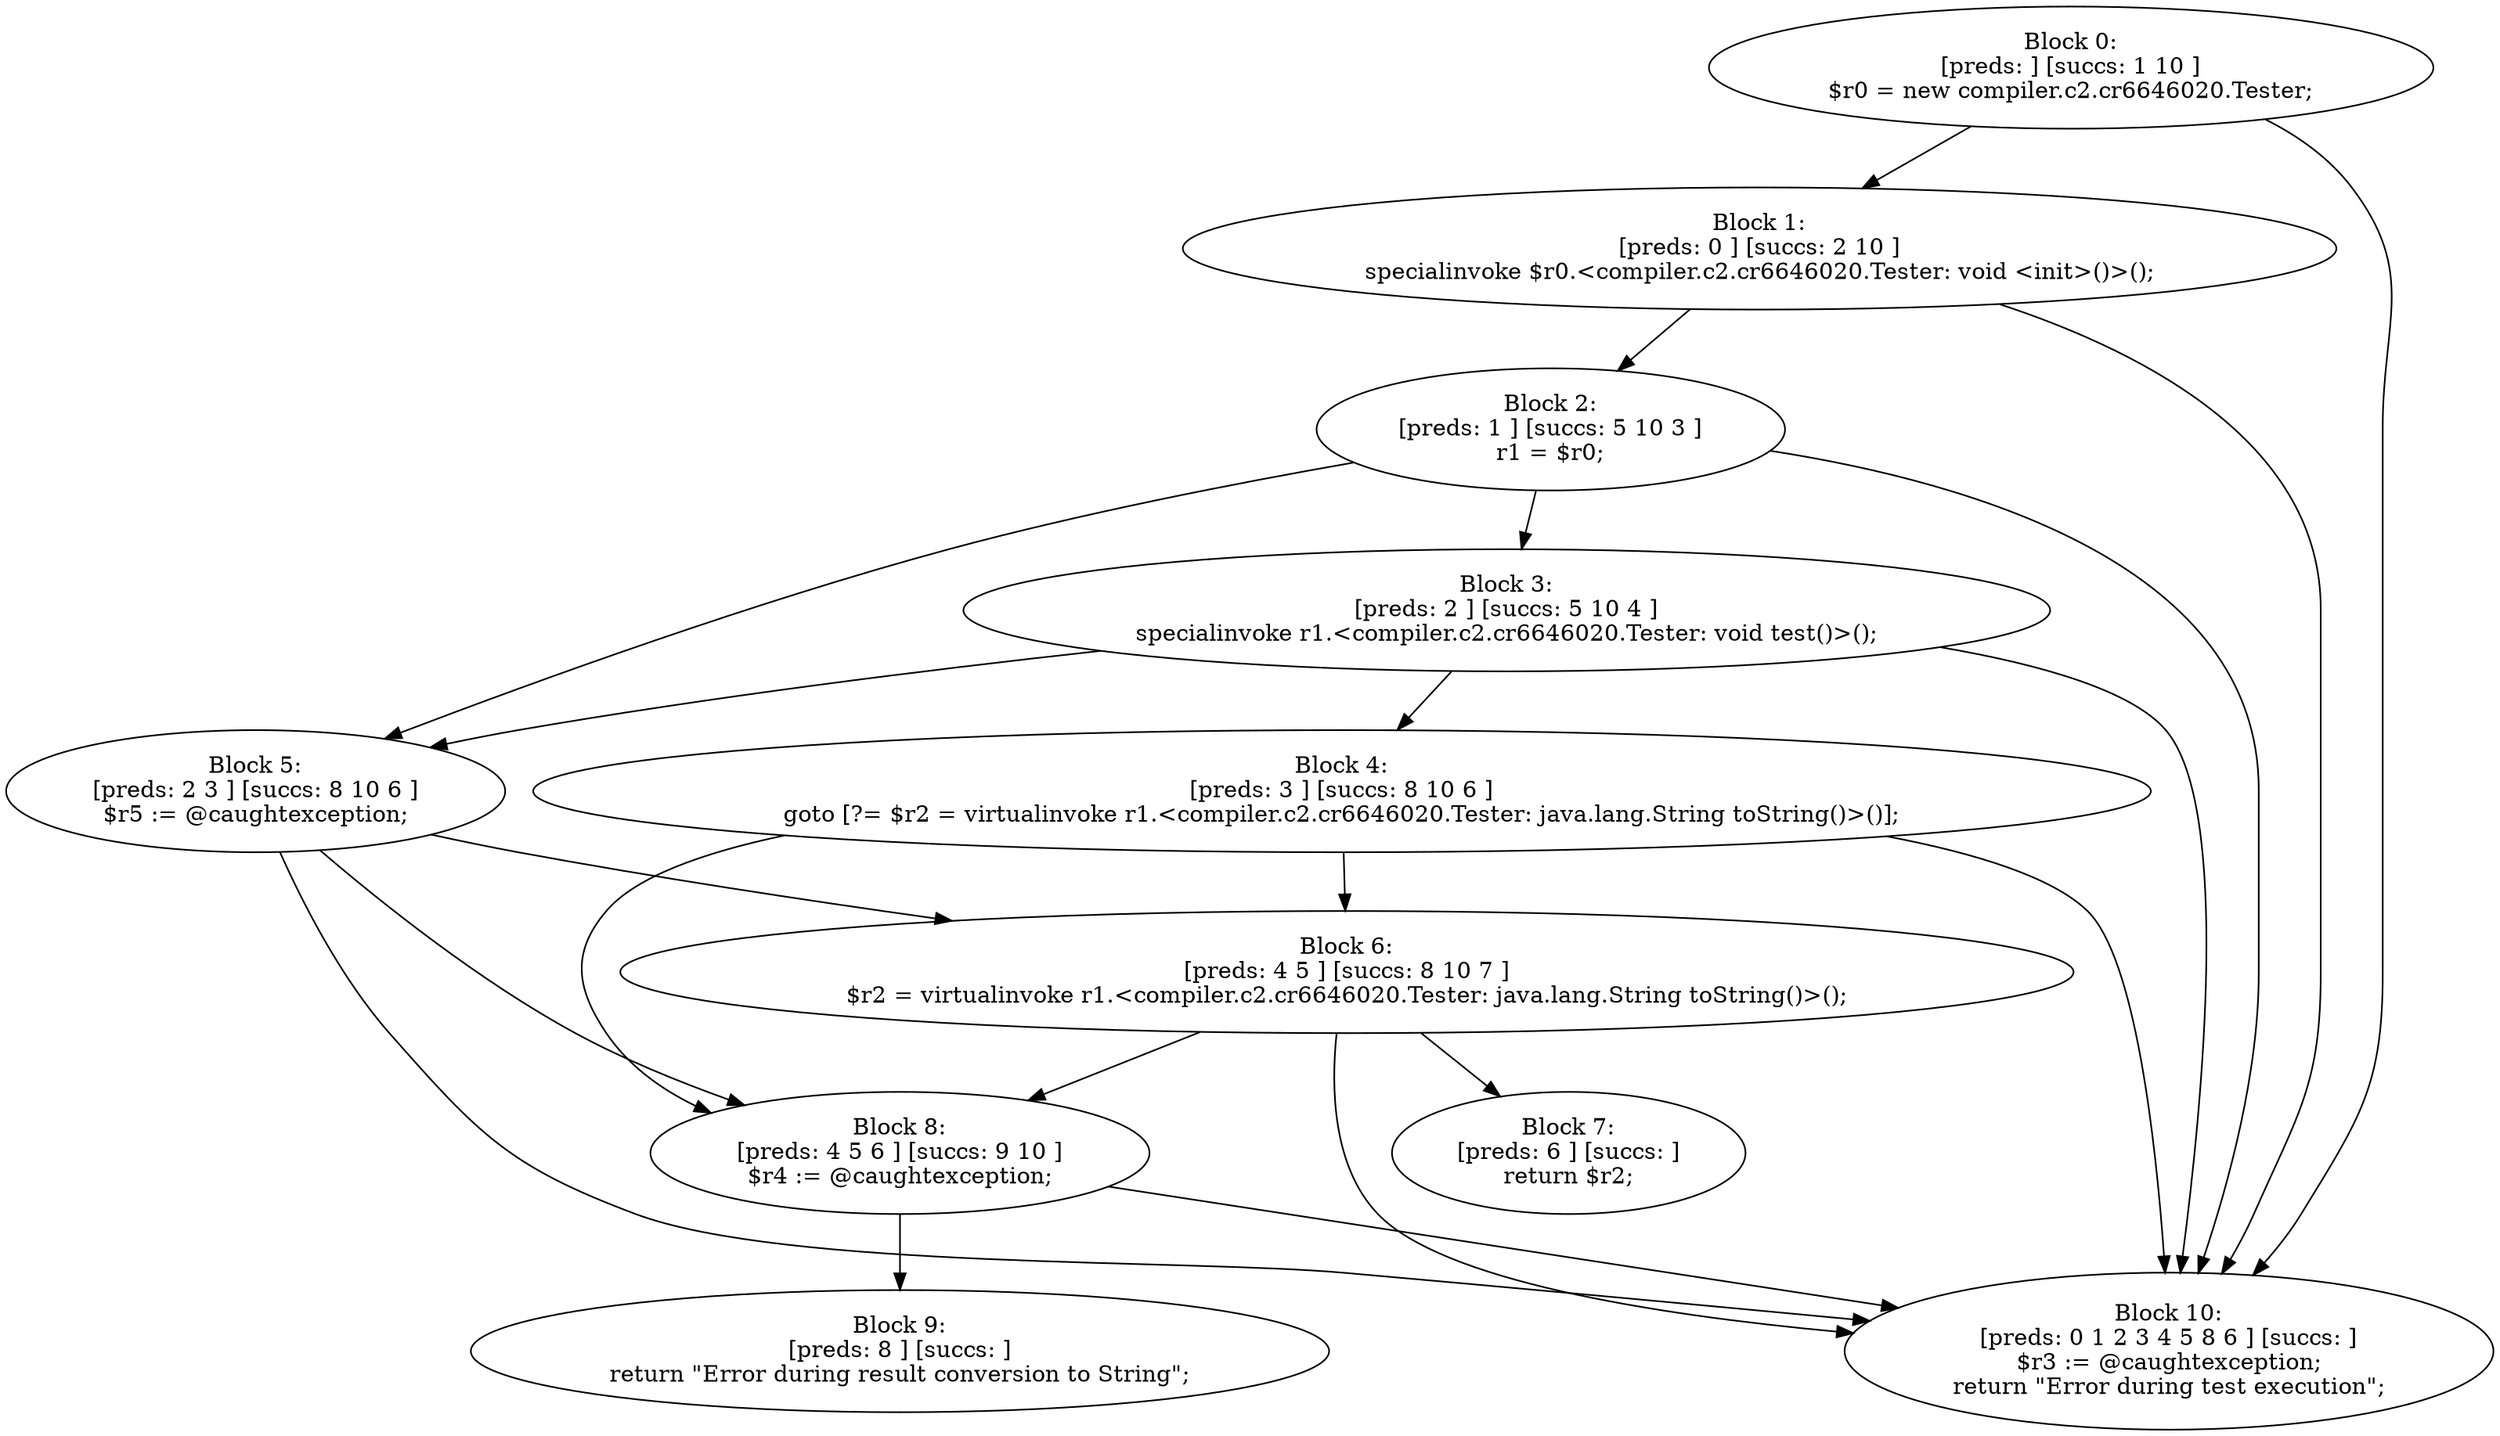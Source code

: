 digraph "unitGraph" {
    "Block 0:
[preds: ] [succs: 1 10 ]
$r0 = new compiler.c2.cr6646020.Tester;
"
    "Block 1:
[preds: 0 ] [succs: 2 10 ]
specialinvoke $r0.<compiler.c2.cr6646020.Tester: void <init>()>();
"
    "Block 2:
[preds: 1 ] [succs: 5 10 3 ]
r1 = $r0;
"
    "Block 3:
[preds: 2 ] [succs: 5 10 4 ]
specialinvoke r1.<compiler.c2.cr6646020.Tester: void test()>();
"
    "Block 4:
[preds: 3 ] [succs: 8 10 6 ]
goto [?= $r2 = virtualinvoke r1.<compiler.c2.cr6646020.Tester: java.lang.String toString()>()];
"
    "Block 5:
[preds: 2 3 ] [succs: 8 10 6 ]
$r5 := @caughtexception;
"
    "Block 6:
[preds: 4 5 ] [succs: 8 10 7 ]
$r2 = virtualinvoke r1.<compiler.c2.cr6646020.Tester: java.lang.String toString()>();
"
    "Block 7:
[preds: 6 ] [succs: ]
return $r2;
"
    "Block 8:
[preds: 4 5 6 ] [succs: 9 10 ]
$r4 := @caughtexception;
"
    "Block 9:
[preds: 8 ] [succs: ]
return \"Error during result conversion to String\";
"
    "Block 10:
[preds: 0 1 2 3 4 5 8 6 ] [succs: ]
$r3 := @caughtexception;
return \"Error during test execution\";
"
    "Block 0:
[preds: ] [succs: 1 10 ]
$r0 = new compiler.c2.cr6646020.Tester;
"->"Block 1:
[preds: 0 ] [succs: 2 10 ]
specialinvoke $r0.<compiler.c2.cr6646020.Tester: void <init>()>();
";
    "Block 0:
[preds: ] [succs: 1 10 ]
$r0 = new compiler.c2.cr6646020.Tester;
"->"Block 10:
[preds: 0 1 2 3 4 5 8 6 ] [succs: ]
$r3 := @caughtexception;
return \"Error during test execution\";
";
    "Block 1:
[preds: 0 ] [succs: 2 10 ]
specialinvoke $r0.<compiler.c2.cr6646020.Tester: void <init>()>();
"->"Block 2:
[preds: 1 ] [succs: 5 10 3 ]
r1 = $r0;
";
    "Block 1:
[preds: 0 ] [succs: 2 10 ]
specialinvoke $r0.<compiler.c2.cr6646020.Tester: void <init>()>();
"->"Block 10:
[preds: 0 1 2 3 4 5 8 6 ] [succs: ]
$r3 := @caughtexception;
return \"Error during test execution\";
";
    "Block 2:
[preds: 1 ] [succs: 5 10 3 ]
r1 = $r0;
"->"Block 5:
[preds: 2 3 ] [succs: 8 10 6 ]
$r5 := @caughtexception;
";
    "Block 2:
[preds: 1 ] [succs: 5 10 3 ]
r1 = $r0;
"->"Block 10:
[preds: 0 1 2 3 4 5 8 6 ] [succs: ]
$r3 := @caughtexception;
return \"Error during test execution\";
";
    "Block 2:
[preds: 1 ] [succs: 5 10 3 ]
r1 = $r0;
"->"Block 3:
[preds: 2 ] [succs: 5 10 4 ]
specialinvoke r1.<compiler.c2.cr6646020.Tester: void test()>();
";
    "Block 3:
[preds: 2 ] [succs: 5 10 4 ]
specialinvoke r1.<compiler.c2.cr6646020.Tester: void test()>();
"->"Block 5:
[preds: 2 3 ] [succs: 8 10 6 ]
$r5 := @caughtexception;
";
    "Block 3:
[preds: 2 ] [succs: 5 10 4 ]
specialinvoke r1.<compiler.c2.cr6646020.Tester: void test()>();
"->"Block 10:
[preds: 0 1 2 3 4 5 8 6 ] [succs: ]
$r3 := @caughtexception;
return \"Error during test execution\";
";
    "Block 3:
[preds: 2 ] [succs: 5 10 4 ]
specialinvoke r1.<compiler.c2.cr6646020.Tester: void test()>();
"->"Block 4:
[preds: 3 ] [succs: 8 10 6 ]
goto [?= $r2 = virtualinvoke r1.<compiler.c2.cr6646020.Tester: java.lang.String toString()>()];
";
    "Block 4:
[preds: 3 ] [succs: 8 10 6 ]
goto [?= $r2 = virtualinvoke r1.<compiler.c2.cr6646020.Tester: java.lang.String toString()>()];
"->"Block 8:
[preds: 4 5 6 ] [succs: 9 10 ]
$r4 := @caughtexception;
";
    "Block 4:
[preds: 3 ] [succs: 8 10 6 ]
goto [?= $r2 = virtualinvoke r1.<compiler.c2.cr6646020.Tester: java.lang.String toString()>()];
"->"Block 10:
[preds: 0 1 2 3 4 5 8 6 ] [succs: ]
$r3 := @caughtexception;
return \"Error during test execution\";
";
    "Block 4:
[preds: 3 ] [succs: 8 10 6 ]
goto [?= $r2 = virtualinvoke r1.<compiler.c2.cr6646020.Tester: java.lang.String toString()>()];
"->"Block 6:
[preds: 4 5 ] [succs: 8 10 7 ]
$r2 = virtualinvoke r1.<compiler.c2.cr6646020.Tester: java.lang.String toString()>();
";
    "Block 5:
[preds: 2 3 ] [succs: 8 10 6 ]
$r5 := @caughtexception;
"->"Block 8:
[preds: 4 5 6 ] [succs: 9 10 ]
$r4 := @caughtexception;
";
    "Block 5:
[preds: 2 3 ] [succs: 8 10 6 ]
$r5 := @caughtexception;
"->"Block 10:
[preds: 0 1 2 3 4 5 8 6 ] [succs: ]
$r3 := @caughtexception;
return \"Error during test execution\";
";
    "Block 5:
[preds: 2 3 ] [succs: 8 10 6 ]
$r5 := @caughtexception;
"->"Block 6:
[preds: 4 5 ] [succs: 8 10 7 ]
$r2 = virtualinvoke r1.<compiler.c2.cr6646020.Tester: java.lang.String toString()>();
";
    "Block 6:
[preds: 4 5 ] [succs: 8 10 7 ]
$r2 = virtualinvoke r1.<compiler.c2.cr6646020.Tester: java.lang.String toString()>();
"->"Block 8:
[preds: 4 5 6 ] [succs: 9 10 ]
$r4 := @caughtexception;
";
    "Block 6:
[preds: 4 5 ] [succs: 8 10 7 ]
$r2 = virtualinvoke r1.<compiler.c2.cr6646020.Tester: java.lang.String toString()>();
"->"Block 10:
[preds: 0 1 2 3 4 5 8 6 ] [succs: ]
$r3 := @caughtexception;
return \"Error during test execution\";
";
    "Block 6:
[preds: 4 5 ] [succs: 8 10 7 ]
$r2 = virtualinvoke r1.<compiler.c2.cr6646020.Tester: java.lang.String toString()>();
"->"Block 7:
[preds: 6 ] [succs: ]
return $r2;
";
    "Block 8:
[preds: 4 5 6 ] [succs: 9 10 ]
$r4 := @caughtexception;
"->"Block 9:
[preds: 8 ] [succs: ]
return \"Error during result conversion to String\";
";
    "Block 8:
[preds: 4 5 6 ] [succs: 9 10 ]
$r4 := @caughtexception;
"->"Block 10:
[preds: 0 1 2 3 4 5 8 6 ] [succs: ]
$r3 := @caughtexception;
return \"Error during test execution\";
";
}
